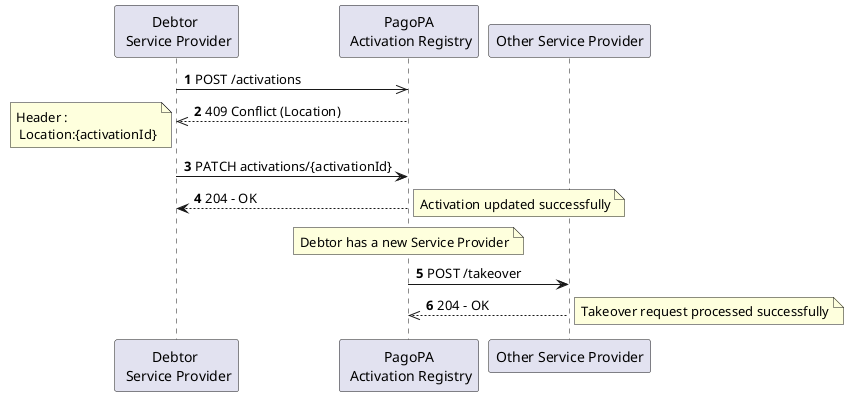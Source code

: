 @startuml
!pragma teoz true
autonumber
Participant sp as "Debtor \n Service Provider"
Participant pagopa as "PagoPA\n Activation Registry"
Participant sp_oth as "Other Service Provider"

sp ->> pagopa : POST /activations
pagopa -->> sp : 409 Conflict (Location) 
note left : Header :\n Location:{activationId}

sp -> pagopa : PATCH activations/{activationId}
pagopa --> sp : 204 - OK 
note right : Activation updated successfully

note over pagopa : Debtor has a new Service Provider

pagopa -> sp_oth : POST /takeover
sp_oth -->> pagopa : 204 - OK
note right : Takeover request processed successfully

@enduml